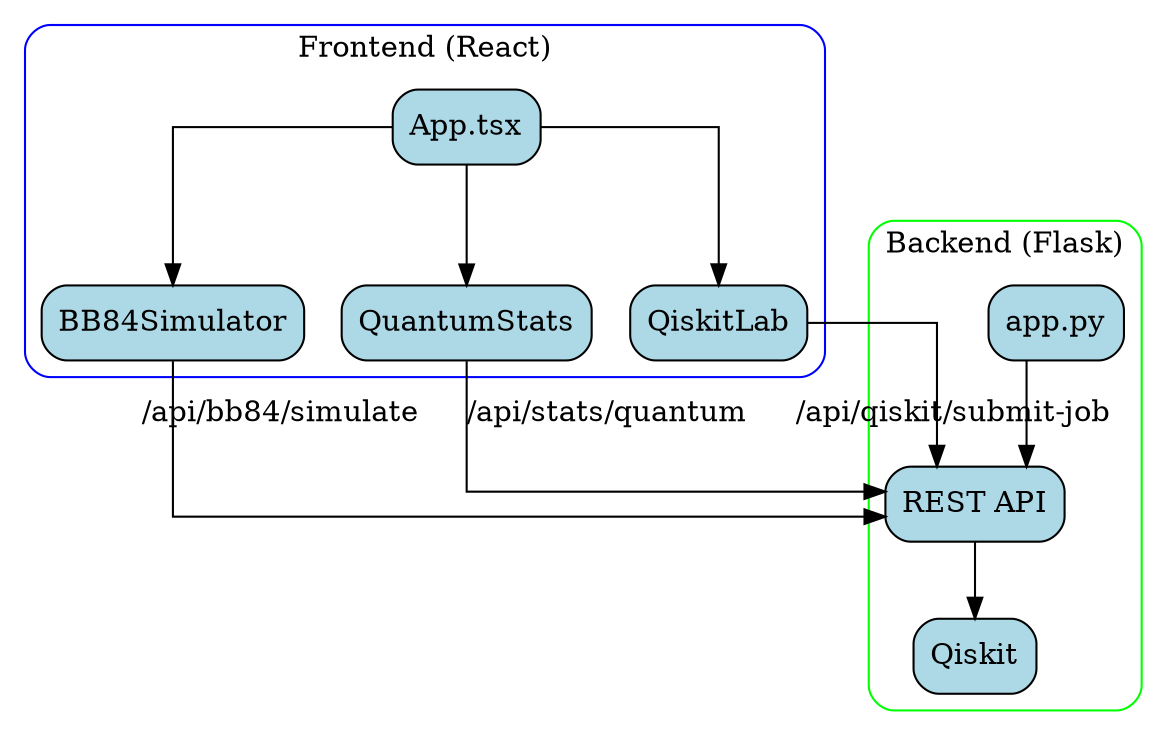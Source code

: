 
digraph G {
    rankdir=TB;
    splines=ortho;
    node [shape=box, style="rounded,filled", fillcolor="lightblue"];

    subgraph cluster_frontend {
        label = "Frontend (React)";
        style = "rounded";
        color = "blue";

        App [label="App.tsx"];
        BB84 [label="BB84Simulator"];
        QuantumStats [label="QuantumStats"];
        QiskitLab [label="QiskitLab"];

        App -> BB84;
        App -> QuantumStats;
        App -> QiskitLab;
    }

    subgraph cluster_backend {
        label = "Backend (Flask)";
        style = "rounded";
        color = "green";

        Server [label="app.py"];
        API [label="REST API"];
        Qiskit [label="Qiskit"];

        Server -> API;
        API -> Qiskit;
    }

    BB84 -> API [label="/api/bb84/simulate"];
    QuantumStats -> API [label="/api/stats/quantum"];
    QiskitLab -> API [label="/api/qiskit/submit-job"];

}
